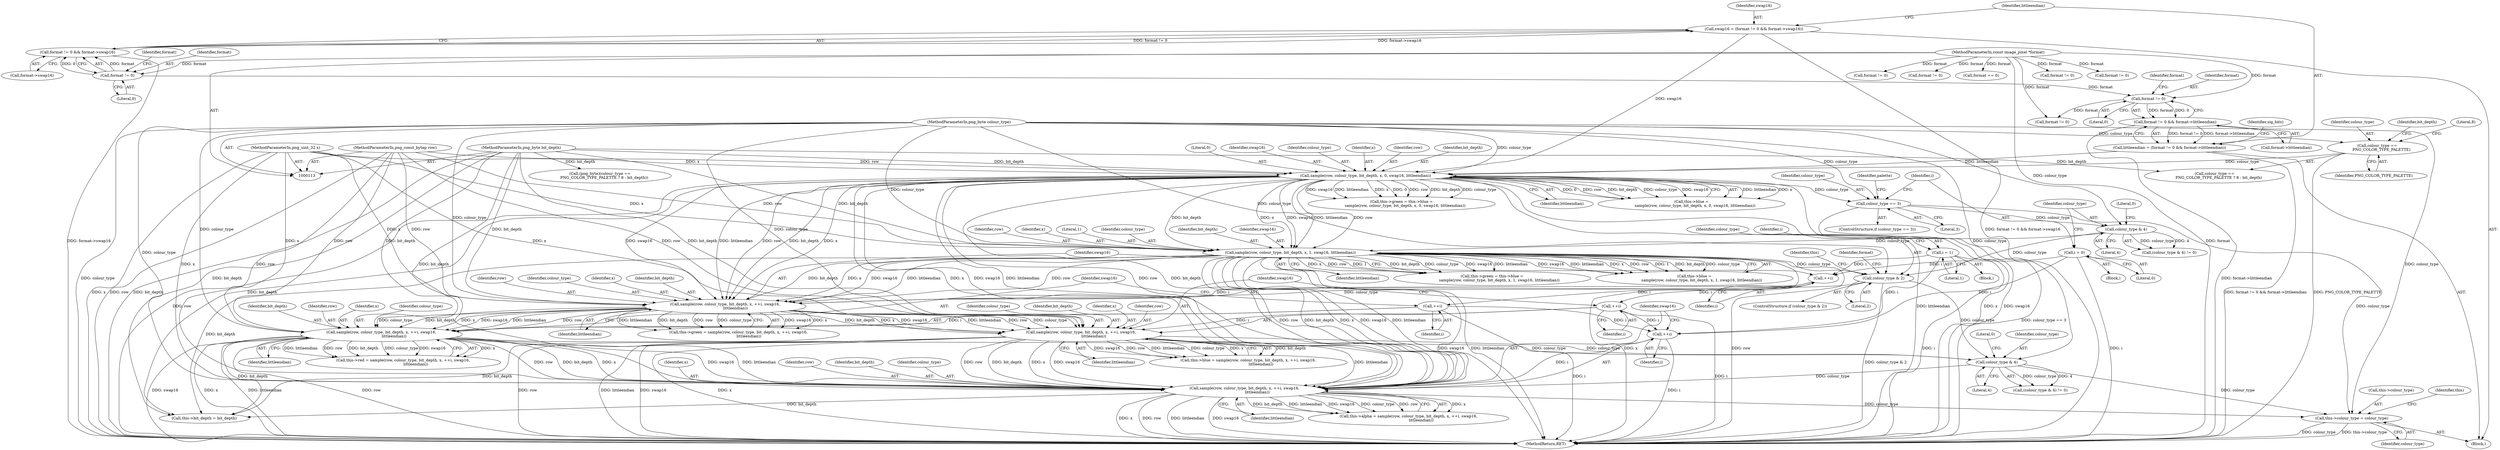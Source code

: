 digraph "0_Android_9d4853418ab2f754c2b63e091c29c5529b8b86ca_51@pointer" {
"1000487" [label="(Call,this->colour_type = colour_type)"];
"1000218" [label="(Call,colour_type == 3)"];
"1000187" [label="(Call,sample(row, colour_type, bit_depth, x, 0, swap16, littleendian))"];
"1000115" [label="(MethodParameterIn,png_const_bytep row)"];
"1000128" [label="(Call,colour_type ==\n       PNG_COLOR_TYPE_PALETTE)"];
"1000116" [label="(MethodParameterIn,png_byte colour_type)"];
"1000117" [label="(MethodParameterIn,png_byte bit_depth)"];
"1000118" [label="(MethodParameterIn,png_uint_32 x)"];
"1000142" [label="(Call,swap16 = (format != 0 && format->swap16))"];
"1000144" [label="(Call,format != 0 && format->swap16)"];
"1000145" [label="(Call,format != 0)"];
"1000120" [label="(MethodParameterIn,const image_pixel *format)"];
"1000152" [label="(Call,littleendian = (format != 0 && format->littleendian))"];
"1000154" [label="(Call,format != 0 && format->littleendian)"];
"1000155" [label="(Call,format != 0)"];
"1000423" [label="(Call,sample(row, colour_type, bit_depth, x, ++i, swap16,\n                     littleendian))"];
"1000313" [label="(Call,sample(row, colour_type, bit_depth, x, 1, swap16, littleendian))"];
"1000278" [label="(Call,colour_type & 4)"];
"1000354" [label="(Call,sample(row, colour_type, bit_depth, x, ++i, swap16,\n                     littleendian))"];
"1000333" [label="(Call,sample(row, colour_type, bit_depth, x, ++i, swap16,\n                 littleendian))"];
"1000325" [label="(Call,colour_type & 2)"];
"1000338" [label="(Call,++i)"];
"1000272" [label="(Call,i = 0)"];
"1000321" [label="(Call,i = 1)"];
"1000359" [label="(Call,++i)"];
"1000368" [label="(Call,sample(row, colour_type, bit_depth, x, ++i, swap16,\n                     littleendian))"];
"1000373" [label="(Call,++i)"];
"1000405" [label="(Call,colour_type & 4)"];
"1000428" [label="(Call,++i)"];
"1000404" [label="(Call,(colour_type & 4) != 0)"];
"1000281" [label="(Literal,0)"];
"1000334" [label="(Identifier,row)"];
"1000381" [label="(Identifier,format)"];
"1000354" [label="(Call,sample(row, colour_type, bit_depth, x, ++i, swap16,\n                     littleendian))"];
"1000272" [label="(Call,i = 0)"];
"1000142" [label="(Call,swap16 = (format != 0 && format->swap16))"];
"1000314" [label="(Identifier,row)"];
"1000153" [label="(Identifier,littleendian)"];
"1000155" [label="(Call,format != 0)"];
"1000317" [label="(Identifier,x)"];
"1000192" [label="(Literal,0)"];
"1000370" [label="(Identifier,colour_type)"];
"1000331" [label="(Identifier,this)"];
"1000280" [label="(Literal,4)"];
"1000145" [label="(Call,format != 0)"];
"1000340" [label="(Identifier,swap16)"];
"1000193" [label="(Identifier,swap16)"];
"1000189" [label="(Identifier,colour_type)"];
"1000364" [label="(Call,this->blue = sample(row, colour_type, bit_depth, x, ++i, swap16,\n                     littleendian))"];
"1000427" [label="(Identifier,x)"];
"1000318" [label="(Literal,1)"];
"1000217" [label="(ControlStructure,if (colour_type == 3))"];
"1000488" [label="(Call,this->colour_type)"];
"1000277" [label="(Call,(colour_type & 4) != 0)"];
"1000335" [label="(Identifier,colour_type)"];
"1000121" [label="(Block,)"];
"1000194" [label="(Identifier,littleendian)"];
"1000350" [label="(Call,this->red = sample(row, colour_type, bit_depth, x, ++i, swap16,\n                     littleendian))"];
"1000424" [label="(Identifier,row)"];
"1000320" [label="(Identifier,littleendian)"];
"1000344" [label="(Call,format != 0)"];
"1000183" [label="(Call,this->blue =\n      sample(row, colour_type, bit_depth, x, 0, swap16, littleendian))"];
"1000156" [label="(Identifier,format)"];
"1000408" [label="(Literal,0)"];
"1000163" [label="(Identifier,sig_bits)"];
"1000118" [label="(MethodParameterIn,png_uint_32 x)"];
"1000405" [label="(Call,colour_type & 4)"];
"1000375" [label="(Identifier,swap16)"];
"1000325" [label="(Call,colour_type & 2)"];
"1000129" [label="(Identifier,colour_type)"];
"1000491" [label="(Identifier,colour_type)"];
"1000219" [label="(Identifier,colour_type)"];
"1000147" [label="(Literal,0)"];
"1000274" [label="(Literal,0)"];
"1000220" [label="(Literal,3)"];
"1000376" [label="(Identifier,littleendian)"];
"1000431" [label="(Identifier,littleendian)"];
"1000542" [label="(MethodReturn,RET)"];
"1000128" [label="(Call,colour_type ==\n       PNG_COLOR_TYPE_PALETTE)"];
"1000152" [label="(Call,littleendian = (format != 0 && format->littleendian))"];
"1000305" [label="(Call,this->green = this->blue =\n            sample(row, colour_type, bit_depth, x, 1, swap16, littleendian))"];
"1000324" [label="(ControlStructure,if (colour_type & 2))"];
"1000341" [label="(Identifier,littleendian)"];
"1000132" [label="(Identifier,bit_depth)"];
"1000158" [label="(Call,format->littleendian)"];
"1000116" [label="(MethodParameterIn,png_byte colour_type)"];
"1000430" [label="(Identifier,swap16)"];
"1000191" [label="(Identifier,x)"];
"1000188" [label="(Identifier,row)"];
"1000279" [label="(Identifier,colour_type)"];
"1000143" [label="(Identifier,swap16)"];
"1000426" [label="(Identifier,bit_depth)"];
"1000337" [label="(Identifier,x)"];
"1000327" [label="(Literal,2)"];
"1000336" [label="(Identifier,bit_depth)"];
"1000154" [label="(Call,format != 0 && format->littleendian)"];
"1000362" [label="(Identifier,littleendian)"];
"1000373" [label="(Call,++i)"];
"1000117" [label="(MethodParameterIn,png_byte bit_depth)"];
"1000283" [label="(Call,format != 0)"];
"1000323" [label="(Literal,1)"];
"1000315" [label="(Identifier,colour_type)"];
"1000412" [label="(Call,format == 0)"];
"1000374" [label="(Identifier,i)"];
"1000270" [label="(Block,)"];
"1000356" [label="(Identifier,colour_type)"];
"1000357" [label="(Identifier,bit_depth)"];
"1000165" [label="(Call,format != 0)"];
"1000494" [label="(Identifier,this)"];
"1000309" [label="(Call,this->blue =\n            sample(row, colour_type, bit_depth, x, 1, swap16, littleendian))"];
"1000425" [label="(Identifier,colour_type)"];
"1000149" [label="(Identifier,format)"];
"1000339" [label="(Identifier,i)"];
"1000371" [label="(Identifier,bit_depth)"];
"1000492" [label="(Call,this->bit_depth = bit_depth)"];
"1000407" [label="(Literal,4)"];
"1000187" [label="(Call,sample(row, colour_type, bit_depth, x, 0, swap16, littleendian))"];
"1000326" [label="(Identifier,colour_type)"];
"1000333" [label="(Call,sample(row, colour_type, bit_depth, x, ++i, swap16,\n                 littleendian))"];
"1000329" [label="(Call,this->green = sample(row, colour_type, bit_depth, x, ++i, swap16,\n                 littleendian))"];
"1000360" [label="(Identifier,i)"];
"1000127" [label="(Call,colour_type ==\n       PNG_COLOR_TYPE_PALETTE ? 8 : bit_depth)"];
"1000148" [label="(Call,format->swap16)"];
"1000289" [label="(Block,)"];
"1000487" [label="(Call,this->colour_type = colour_type)"];
"1000146" [label="(Identifier,format)"];
"1000380" [label="(Call,format != 0)"];
"1000338" [label="(Call,++i)"];
"1000361" [label="(Identifier,swap16)"];
"1000428" [label="(Call,++i)"];
"1000190" [label="(Identifier,bit_depth)"];
"1000372" [label="(Identifier,x)"];
"1000144" [label="(Call,format != 0 && format->swap16)"];
"1000369" [label="(Identifier,row)"];
"1000157" [label="(Literal,0)"];
"1000321" [label="(Call,i = 1)"];
"1000316" [label="(Identifier,bit_depth)"];
"1000115" [label="(MethodParameterIn,png_const_bytep row)"];
"1000273" [label="(Identifier,i)"];
"1000319" [label="(Identifier,swap16)"];
"1000359" [label="(Call,++i)"];
"1000355" [label="(Identifier,row)"];
"1000406" [label="(Identifier,colour_type)"];
"1000131" [label="(Literal,8)"];
"1000313" [label="(Call,sample(row, colour_type, bit_depth, x, 1, swap16, littleendian))"];
"1000429" [label="(Identifier,i)"];
"1000423" [label="(Call,sample(row, colour_type, bit_depth, x, ++i, swap16,\n                     littleendian))"];
"1000125" [label="(Call,(png_byte)(colour_type ==\n       PNG_COLOR_TYPE_PALETTE ? 8 : bit_depth))"];
"1000120" [label="(MethodParameterIn,const image_pixel *format)"];
"1000419" [label="(Call,this->alpha = sample(row, colour_type, bit_depth, x, ++i, swap16,\n                     littleendian))"];
"1000224" [label="(Identifier,palette)"];
"1000322" [label="(Identifier,i)"];
"1000278" [label="(Call,colour_type & 4)"];
"1000130" [label="(Identifier,PNG_COLOR_TYPE_PALETTE)"];
"1000159" [label="(Identifier,format)"];
"1000434" [label="(Call,format != 0)"];
"1000218" [label="(Call,colour_type == 3)"];
"1000179" [label="(Call,this->green = this->blue =\n      sample(row, colour_type, bit_depth, x, 0, swap16, littleendian))"];
"1000368" [label="(Call,sample(row, colour_type, bit_depth, x, ++i, swap16,\n                     littleendian))"];
"1000358" [label="(Identifier,x)"];
"1000487" -> "1000121"  [label="AST: "];
"1000487" -> "1000491"  [label="CFG: "];
"1000488" -> "1000487"  [label="AST: "];
"1000491" -> "1000487"  [label="AST: "];
"1000494" -> "1000487"  [label="CFG: "];
"1000487" -> "1000542"  [label="DDG: this->colour_type"];
"1000487" -> "1000542"  [label="DDG: colour_type"];
"1000218" -> "1000487"  [label="DDG: colour_type"];
"1000423" -> "1000487"  [label="DDG: colour_type"];
"1000405" -> "1000487"  [label="DDG: colour_type"];
"1000116" -> "1000487"  [label="DDG: colour_type"];
"1000218" -> "1000217"  [label="AST: "];
"1000218" -> "1000220"  [label="CFG: "];
"1000219" -> "1000218"  [label="AST: "];
"1000220" -> "1000218"  [label="AST: "];
"1000224" -> "1000218"  [label="CFG: "];
"1000273" -> "1000218"  [label="CFG: "];
"1000218" -> "1000542"  [label="DDG: colour_type == 3"];
"1000187" -> "1000218"  [label="DDG: colour_type"];
"1000116" -> "1000218"  [label="DDG: colour_type"];
"1000218" -> "1000278"  [label="DDG: colour_type"];
"1000187" -> "1000183"  [label="AST: "];
"1000187" -> "1000194"  [label="CFG: "];
"1000188" -> "1000187"  [label="AST: "];
"1000189" -> "1000187"  [label="AST: "];
"1000190" -> "1000187"  [label="AST: "];
"1000191" -> "1000187"  [label="AST: "];
"1000192" -> "1000187"  [label="AST: "];
"1000193" -> "1000187"  [label="AST: "];
"1000194" -> "1000187"  [label="AST: "];
"1000183" -> "1000187"  [label="CFG: "];
"1000187" -> "1000542"  [label="DDG: row"];
"1000187" -> "1000542"  [label="DDG: littleendian"];
"1000187" -> "1000542"  [label="DDG: x"];
"1000187" -> "1000542"  [label="DDG: swap16"];
"1000187" -> "1000179"  [label="DDG: littleendian"];
"1000187" -> "1000179"  [label="DDG: x"];
"1000187" -> "1000179"  [label="DDG: 0"];
"1000187" -> "1000179"  [label="DDG: row"];
"1000187" -> "1000179"  [label="DDG: bit_depth"];
"1000187" -> "1000179"  [label="DDG: colour_type"];
"1000187" -> "1000179"  [label="DDG: swap16"];
"1000187" -> "1000183"  [label="DDG: littleendian"];
"1000187" -> "1000183"  [label="DDG: x"];
"1000187" -> "1000183"  [label="DDG: 0"];
"1000187" -> "1000183"  [label="DDG: row"];
"1000187" -> "1000183"  [label="DDG: bit_depth"];
"1000187" -> "1000183"  [label="DDG: colour_type"];
"1000187" -> "1000183"  [label="DDG: swap16"];
"1000115" -> "1000187"  [label="DDG: row"];
"1000128" -> "1000187"  [label="DDG: colour_type"];
"1000116" -> "1000187"  [label="DDG: colour_type"];
"1000117" -> "1000187"  [label="DDG: bit_depth"];
"1000118" -> "1000187"  [label="DDG: x"];
"1000142" -> "1000187"  [label="DDG: swap16"];
"1000152" -> "1000187"  [label="DDG: littleendian"];
"1000187" -> "1000313"  [label="DDG: row"];
"1000187" -> "1000313"  [label="DDG: bit_depth"];
"1000187" -> "1000313"  [label="DDG: x"];
"1000187" -> "1000313"  [label="DDG: swap16"];
"1000187" -> "1000313"  [label="DDG: littleendian"];
"1000187" -> "1000333"  [label="DDG: row"];
"1000187" -> "1000333"  [label="DDG: bit_depth"];
"1000187" -> "1000333"  [label="DDG: x"];
"1000187" -> "1000333"  [label="DDG: swap16"];
"1000187" -> "1000333"  [label="DDG: littleendian"];
"1000187" -> "1000423"  [label="DDG: row"];
"1000187" -> "1000423"  [label="DDG: bit_depth"];
"1000187" -> "1000423"  [label="DDG: x"];
"1000187" -> "1000423"  [label="DDG: swap16"];
"1000187" -> "1000423"  [label="DDG: littleendian"];
"1000187" -> "1000492"  [label="DDG: bit_depth"];
"1000115" -> "1000113"  [label="AST: "];
"1000115" -> "1000542"  [label="DDG: row"];
"1000115" -> "1000313"  [label="DDG: row"];
"1000115" -> "1000333"  [label="DDG: row"];
"1000115" -> "1000354"  [label="DDG: row"];
"1000115" -> "1000368"  [label="DDG: row"];
"1000115" -> "1000423"  [label="DDG: row"];
"1000128" -> "1000127"  [label="AST: "];
"1000128" -> "1000130"  [label="CFG: "];
"1000129" -> "1000128"  [label="AST: "];
"1000130" -> "1000128"  [label="AST: "];
"1000131" -> "1000128"  [label="CFG: "];
"1000132" -> "1000128"  [label="CFG: "];
"1000128" -> "1000542"  [label="DDG: PNG_COLOR_TYPE_PALETTE"];
"1000116" -> "1000128"  [label="DDG: colour_type"];
"1000116" -> "1000113"  [label="AST: "];
"1000116" -> "1000542"  [label="DDG: colour_type"];
"1000116" -> "1000278"  [label="DDG: colour_type"];
"1000116" -> "1000313"  [label="DDG: colour_type"];
"1000116" -> "1000325"  [label="DDG: colour_type"];
"1000116" -> "1000333"  [label="DDG: colour_type"];
"1000116" -> "1000354"  [label="DDG: colour_type"];
"1000116" -> "1000368"  [label="DDG: colour_type"];
"1000116" -> "1000405"  [label="DDG: colour_type"];
"1000116" -> "1000423"  [label="DDG: colour_type"];
"1000117" -> "1000113"  [label="AST: "];
"1000117" -> "1000542"  [label="DDG: bit_depth"];
"1000117" -> "1000125"  [label="DDG: bit_depth"];
"1000117" -> "1000127"  [label="DDG: bit_depth"];
"1000117" -> "1000313"  [label="DDG: bit_depth"];
"1000117" -> "1000333"  [label="DDG: bit_depth"];
"1000117" -> "1000354"  [label="DDG: bit_depth"];
"1000117" -> "1000368"  [label="DDG: bit_depth"];
"1000117" -> "1000423"  [label="DDG: bit_depth"];
"1000117" -> "1000492"  [label="DDG: bit_depth"];
"1000118" -> "1000113"  [label="AST: "];
"1000118" -> "1000542"  [label="DDG: x"];
"1000118" -> "1000313"  [label="DDG: x"];
"1000118" -> "1000333"  [label="DDG: x"];
"1000118" -> "1000354"  [label="DDG: x"];
"1000118" -> "1000368"  [label="DDG: x"];
"1000118" -> "1000423"  [label="DDG: x"];
"1000142" -> "1000121"  [label="AST: "];
"1000142" -> "1000144"  [label="CFG: "];
"1000143" -> "1000142"  [label="AST: "];
"1000144" -> "1000142"  [label="AST: "];
"1000153" -> "1000142"  [label="CFG: "];
"1000142" -> "1000542"  [label="DDG: format != 0 && format->swap16"];
"1000144" -> "1000142"  [label="DDG: format != 0"];
"1000144" -> "1000142"  [label="DDG: format->swap16"];
"1000144" -> "1000145"  [label="CFG: "];
"1000144" -> "1000148"  [label="CFG: "];
"1000145" -> "1000144"  [label="AST: "];
"1000148" -> "1000144"  [label="AST: "];
"1000144" -> "1000542"  [label="DDG: format->swap16"];
"1000145" -> "1000144"  [label="DDG: format"];
"1000145" -> "1000144"  [label="DDG: 0"];
"1000145" -> "1000147"  [label="CFG: "];
"1000146" -> "1000145"  [label="AST: "];
"1000147" -> "1000145"  [label="AST: "];
"1000149" -> "1000145"  [label="CFG: "];
"1000120" -> "1000145"  [label="DDG: format"];
"1000145" -> "1000155"  [label="DDG: format"];
"1000120" -> "1000113"  [label="AST: "];
"1000120" -> "1000542"  [label="DDG: format"];
"1000120" -> "1000155"  [label="DDG: format"];
"1000120" -> "1000165"  [label="DDG: format"];
"1000120" -> "1000283"  [label="DDG: format"];
"1000120" -> "1000344"  [label="DDG: format"];
"1000120" -> "1000380"  [label="DDG: format"];
"1000120" -> "1000412"  [label="DDG: format"];
"1000120" -> "1000434"  [label="DDG: format"];
"1000152" -> "1000121"  [label="AST: "];
"1000152" -> "1000154"  [label="CFG: "];
"1000153" -> "1000152"  [label="AST: "];
"1000154" -> "1000152"  [label="AST: "];
"1000163" -> "1000152"  [label="CFG: "];
"1000152" -> "1000542"  [label="DDG: format != 0 && format->littleendian"];
"1000154" -> "1000152"  [label="DDG: format != 0"];
"1000154" -> "1000152"  [label="DDG: format->littleendian"];
"1000154" -> "1000155"  [label="CFG: "];
"1000154" -> "1000158"  [label="CFG: "];
"1000155" -> "1000154"  [label="AST: "];
"1000158" -> "1000154"  [label="AST: "];
"1000154" -> "1000542"  [label="DDG: format->littleendian"];
"1000155" -> "1000154"  [label="DDG: format"];
"1000155" -> "1000154"  [label="DDG: 0"];
"1000155" -> "1000157"  [label="CFG: "];
"1000156" -> "1000155"  [label="AST: "];
"1000157" -> "1000155"  [label="AST: "];
"1000159" -> "1000155"  [label="CFG: "];
"1000155" -> "1000165"  [label="DDG: format"];
"1000423" -> "1000419"  [label="AST: "];
"1000423" -> "1000431"  [label="CFG: "];
"1000424" -> "1000423"  [label="AST: "];
"1000425" -> "1000423"  [label="AST: "];
"1000426" -> "1000423"  [label="AST: "];
"1000427" -> "1000423"  [label="AST: "];
"1000428" -> "1000423"  [label="AST: "];
"1000430" -> "1000423"  [label="AST: "];
"1000431" -> "1000423"  [label="AST: "];
"1000419" -> "1000423"  [label="CFG: "];
"1000423" -> "1000542"  [label="DDG: x"];
"1000423" -> "1000542"  [label="DDG: row"];
"1000423" -> "1000542"  [label="DDG: littleendian"];
"1000423" -> "1000542"  [label="DDG: swap16"];
"1000423" -> "1000419"  [label="DDG: x"];
"1000423" -> "1000419"  [label="DDG: bit_depth"];
"1000423" -> "1000419"  [label="DDG: littleendian"];
"1000423" -> "1000419"  [label="DDG: swap16"];
"1000423" -> "1000419"  [label="DDG: colour_type"];
"1000423" -> "1000419"  [label="DDG: row"];
"1000313" -> "1000423"  [label="DDG: row"];
"1000313" -> "1000423"  [label="DDG: bit_depth"];
"1000313" -> "1000423"  [label="DDG: x"];
"1000313" -> "1000423"  [label="DDG: swap16"];
"1000313" -> "1000423"  [label="DDG: littleendian"];
"1000354" -> "1000423"  [label="DDG: row"];
"1000354" -> "1000423"  [label="DDG: bit_depth"];
"1000354" -> "1000423"  [label="DDG: x"];
"1000354" -> "1000423"  [label="DDG: swap16"];
"1000354" -> "1000423"  [label="DDG: littleendian"];
"1000368" -> "1000423"  [label="DDG: row"];
"1000368" -> "1000423"  [label="DDG: bit_depth"];
"1000368" -> "1000423"  [label="DDG: x"];
"1000368" -> "1000423"  [label="DDG: swap16"];
"1000368" -> "1000423"  [label="DDG: littleendian"];
"1000405" -> "1000423"  [label="DDG: colour_type"];
"1000428" -> "1000423"  [label="DDG: i"];
"1000423" -> "1000492"  [label="DDG: bit_depth"];
"1000313" -> "1000309"  [label="AST: "];
"1000313" -> "1000320"  [label="CFG: "];
"1000314" -> "1000313"  [label="AST: "];
"1000315" -> "1000313"  [label="AST: "];
"1000316" -> "1000313"  [label="AST: "];
"1000317" -> "1000313"  [label="AST: "];
"1000318" -> "1000313"  [label="AST: "];
"1000319" -> "1000313"  [label="AST: "];
"1000320" -> "1000313"  [label="AST: "];
"1000309" -> "1000313"  [label="CFG: "];
"1000313" -> "1000542"  [label="DDG: swap16"];
"1000313" -> "1000542"  [label="DDG: littleendian"];
"1000313" -> "1000542"  [label="DDG: row"];
"1000313" -> "1000542"  [label="DDG: x"];
"1000313" -> "1000305"  [label="DDG: swap16"];
"1000313" -> "1000305"  [label="DDG: littleendian"];
"1000313" -> "1000305"  [label="DDG: x"];
"1000313" -> "1000305"  [label="DDG: row"];
"1000313" -> "1000305"  [label="DDG: 1"];
"1000313" -> "1000305"  [label="DDG: bit_depth"];
"1000313" -> "1000305"  [label="DDG: colour_type"];
"1000313" -> "1000309"  [label="DDG: swap16"];
"1000313" -> "1000309"  [label="DDG: littleendian"];
"1000313" -> "1000309"  [label="DDG: x"];
"1000313" -> "1000309"  [label="DDG: row"];
"1000313" -> "1000309"  [label="DDG: 1"];
"1000313" -> "1000309"  [label="DDG: bit_depth"];
"1000313" -> "1000309"  [label="DDG: colour_type"];
"1000278" -> "1000313"  [label="DDG: colour_type"];
"1000313" -> "1000325"  [label="DDG: colour_type"];
"1000313" -> "1000333"  [label="DDG: row"];
"1000313" -> "1000333"  [label="DDG: bit_depth"];
"1000313" -> "1000333"  [label="DDG: x"];
"1000313" -> "1000333"  [label="DDG: swap16"];
"1000313" -> "1000333"  [label="DDG: littleendian"];
"1000313" -> "1000492"  [label="DDG: bit_depth"];
"1000278" -> "1000277"  [label="AST: "];
"1000278" -> "1000280"  [label="CFG: "];
"1000279" -> "1000278"  [label="AST: "];
"1000280" -> "1000278"  [label="AST: "];
"1000281" -> "1000278"  [label="CFG: "];
"1000278" -> "1000277"  [label="DDG: colour_type"];
"1000278" -> "1000277"  [label="DDG: 4"];
"1000278" -> "1000325"  [label="DDG: colour_type"];
"1000354" -> "1000350"  [label="AST: "];
"1000354" -> "1000362"  [label="CFG: "];
"1000355" -> "1000354"  [label="AST: "];
"1000356" -> "1000354"  [label="AST: "];
"1000357" -> "1000354"  [label="AST: "];
"1000358" -> "1000354"  [label="AST: "];
"1000359" -> "1000354"  [label="AST: "];
"1000361" -> "1000354"  [label="AST: "];
"1000362" -> "1000354"  [label="AST: "];
"1000350" -> "1000354"  [label="CFG: "];
"1000354" -> "1000542"  [label="DDG: swap16"];
"1000354" -> "1000542"  [label="DDG: x"];
"1000354" -> "1000542"  [label="DDG: littleendian"];
"1000354" -> "1000542"  [label="DDG: row"];
"1000354" -> "1000350"  [label="DDG: x"];
"1000354" -> "1000350"  [label="DDG: littleendian"];
"1000354" -> "1000350"  [label="DDG: row"];
"1000354" -> "1000350"  [label="DDG: bit_depth"];
"1000354" -> "1000350"  [label="DDG: colour_type"];
"1000354" -> "1000350"  [label="DDG: swap16"];
"1000333" -> "1000354"  [label="DDG: row"];
"1000333" -> "1000354"  [label="DDG: colour_type"];
"1000333" -> "1000354"  [label="DDG: bit_depth"];
"1000333" -> "1000354"  [label="DDG: x"];
"1000333" -> "1000354"  [label="DDG: swap16"];
"1000333" -> "1000354"  [label="DDG: littleendian"];
"1000359" -> "1000354"  [label="DDG: i"];
"1000354" -> "1000405"  [label="DDG: colour_type"];
"1000354" -> "1000492"  [label="DDG: bit_depth"];
"1000333" -> "1000329"  [label="AST: "];
"1000333" -> "1000341"  [label="CFG: "];
"1000334" -> "1000333"  [label="AST: "];
"1000335" -> "1000333"  [label="AST: "];
"1000336" -> "1000333"  [label="AST: "];
"1000337" -> "1000333"  [label="AST: "];
"1000338" -> "1000333"  [label="AST: "];
"1000340" -> "1000333"  [label="AST: "];
"1000341" -> "1000333"  [label="AST: "];
"1000329" -> "1000333"  [label="CFG: "];
"1000333" -> "1000329"  [label="DDG: swap16"];
"1000333" -> "1000329"  [label="DDG: x"];
"1000333" -> "1000329"  [label="DDG: littleendian"];
"1000333" -> "1000329"  [label="DDG: bit_depth"];
"1000333" -> "1000329"  [label="DDG: row"];
"1000333" -> "1000329"  [label="DDG: colour_type"];
"1000325" -> "1000333"  [label="DDG: colour_type"];
"1000338" -> "1000333"  [label="DDG: i"];
"1000333" -> "1000368"  [label="DDG: row"];
"1000333" -> "1000368"  [label="DDG: colour_type"];
"1000333" -> "1000368"  [label="DDG: bit_depth"];
"1000333" -> "1000368"  [label="DDG: x"];
"1000333" -> "1000368"  [label="DDG: swap16"];
"1000333" -> "1000368"  [label="DDG: littleendian"];
"1000325" -> "1000324"  [label="AST: "];
"1000325" -> "1000327"  [label="CFG: "];
"1000326" -> "1000325"  [label="AST: "];
"1000327" -> "1000325"  [label="AST: "];
"1000331" -> "1000325"  [label="CFG: "];
"1000381" -> "1000325"  [label="CFG: "];
"1000325" -> "1000542"  [label="DDG: colour_type & 2"];
"1000325" -> "1000405"  [label="DDG: colour_type"];
"1000338" -> "1000339"  [label="CFG: "];
"1000339" -> "1000338"  [label="AST: "];
"1000340" -> "1000338"  [label="CFG: "];
"1000272" -> "1000338"  [label="DDG: i"];
"1000321" -> "1000338"  [label="DDG: i"];
"1000338" -> "1000359"  [label="DDG: i"];
"1000338" -> "1000373"  [label="DDG: i"];
"1000272" -> "1000270"  [label="AST: "];
"1000272" -> "1000274"  [label="CFG: "];
"1000273" -> "1000272"  [label="AST: "];
"1000274" -> "1000272"  [label="AST: "];
"1000279" -> "1000272"  [label="CFG: "];
"1000272" -> "1000542"  [label="DDG: i"];
"1000272" -> "1000428"  [label="DDG: i"];
"1000321" -> "1000289"  [label="AST: "];
"1000321" -> "1000323"  [label="CFG: "];
"1000322" -> "1000321"  [label="AST: "];
"1000323" -> "1000321"  [label="AST: "];
"1000326" -> "1000321"  [label="CFG: "];
"1000321" -> "1000542"  [label="DDG: i"];
"1000321" -> "1000428"  [label="DDG: i"];
"1000359" -> "1000360"  [label="CFG: "];
"1000360" -> "1000359"  [label="AST: "];
"1000361" -> "1000359"  [label="CFG: "];
"1000359" -> "1000542"  [label="DDG: i"];
"1000359" -> "1000428"  [label="DDG: i"];
"1000368" -> "1000364"  [label="AST: "];
"1000368" -> "1000376"  [label="CFG: "];
"1000369" -> "1000368"  [label="AST: "];
"1000370" -> "1000368"  [label="AST: "];
"1000371" -> "1000368"  [label="AST: "];
"1000372" -> "1000368"  [label="AST: "];
"1000373" -> "1000368"  [label="AST: "];
"1000375" -> "1000368"  [label="AST: "];
"1000376" -> "1000368"  [label="AST: "];
"1000364" -> "1000368"  [label="CFG: "];
"1000368" -> "1000542"  [label="DDG: row"];
"1000368" -> "1000542"  [label="DDG: littleendian"];
"1000368" -> "1000542"  [label="DDG: swap16"];
"1000368" -> "1000542"  [label="DDG: x"];
"1000368" -> "1000364"  [label="DDG: bit_depth"];
"1000368" -> "1000364"  [label="DDG: swap16"];
"1000368" -> "1000364"  [label="DDG: row"];
"1000368" -> "1000364"  [label="DDG: littleendian"];
"1000368" -> "1000364"  [label="DDG: colour_type"];
"1000368" -> "1000364"  [label="DDG: x"];
"1000373" -> "1000368"  [label="DDG: i"];
"1000368" -> "1000405"  [label="DDG: colour_type"];
"1000368" -> "1000492"  [label="DDG: bit_depth"];
"1000373" -> "1000374"  [label="CFG: "];
"1000374" -> "1000373"  [label="AST: "];
"1000375" -> "1000373"  [label="CFG: "];
"1000373" -> "1000542"  [label="DDG: i"];
"1000373" -> "1000428"  [label="DDG: i"];
"1000405" -> "1000404"  [label="AST: "];
"1000405" -> "1000407"  [label="CFG: "];
"1000406" -> "1000405"  [label="AST: "];
"1000407" -> "1000405"  [label="AST: "];
"1000408" -> "1000405"  [label="CFG: "];
"1000405" -> "1000404"  [label="DDG: colour_type"];
"1000405" -> "1000404"  [label="DDG: 4"];
"1000428" -> "1000429"  [label="CFG: "];
"1000429" -> "1000428"  [label="AST: "];
"1000430" -> "1000428"  [label="CFG: "];
"1000428" -> "1000542"  [label="DDG: i"];
}
